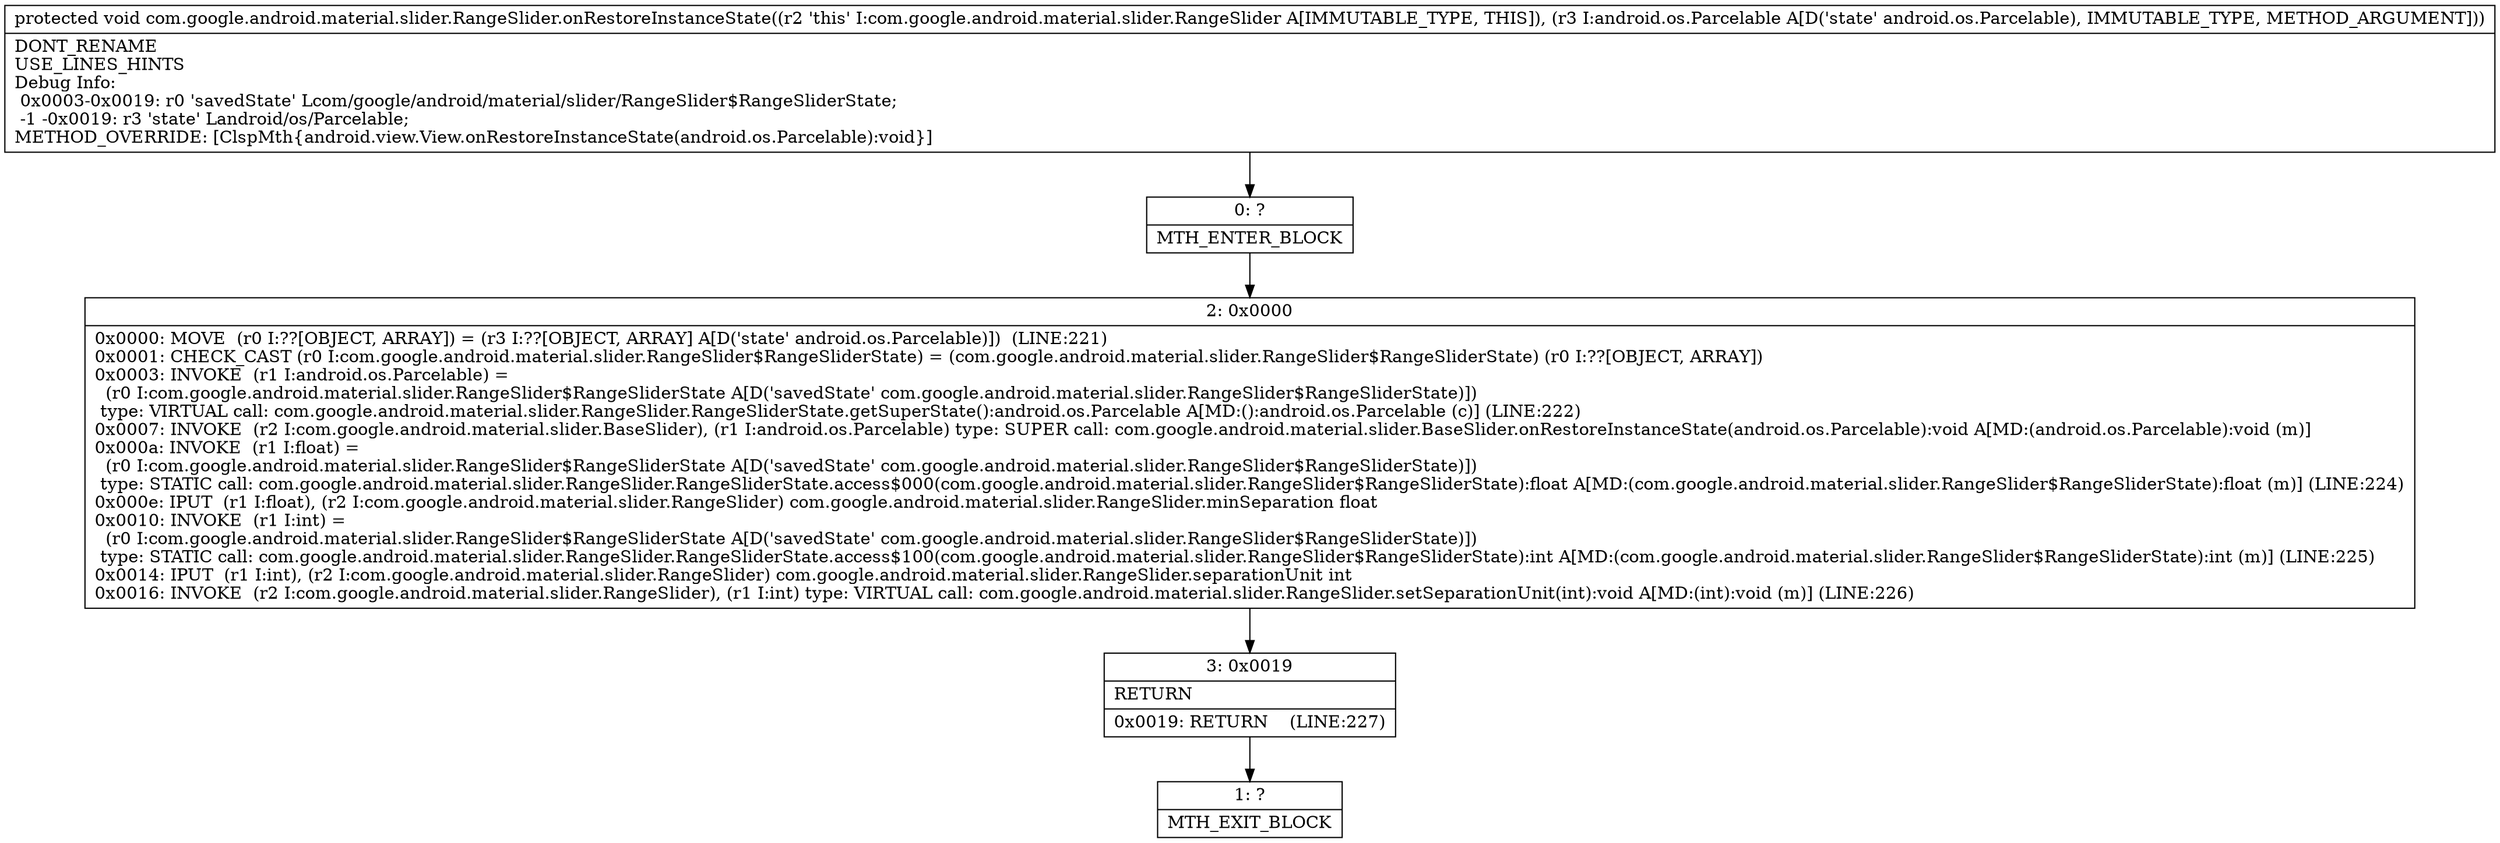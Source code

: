 digraph "CFG forcom.google.android.material.slider.RangeSlider.onRestoreInstanceState(Landroid\/os\/Parcelable;)V" {
Node_0 [shape=record,label="{0\:\ ?|MTH_ENTER_BLOCK\l}"];
Node_2 [shape=record,label="{2\:\ 0x0000|0x0000: MOVE  (r0 I:??[OBJECT, ARRAY]) = (r3 I:??[OBJECT, ARRAY] A[D('state' android.os.Parcelable)])  (LINE:221)\l0x0001: CHECK_CAST (r0 I:com.google.android.material.slider.RangeSlider$RangeSliderState) = (com.google.android.material.slider.RangeSlider$RangeSliderState) (r0 I:??[OBJECT, ARRAY]) \l0x0003: INVOKE  (r1 I:android.os.Parcelable) = \l  (r0 I:com.google.android.material.slider.RangeSlider$RangeSliderState A[D('savedState' com.google.android.material.slider.RangeSlider$RangeSliderState)])\l type: VIRTUAL call: com.google.android.material.slider.RangeSlider.RangeSliderState.getSuperState():android.os.Parcelable A[MD:():android.os.Parcelable (c)] (LINE:222)\l0x0007: INVOKE  (r2 I:com.google.android.material.slider.BaseSlider), (r1 I:android.os.Parcelable) type: SUPER call: com.google.android.material.slider.BaseSlider.onRestoreInstanceState(android.os.Parcelable):void A[MD:(android.os.Parcelable):void (m)]\l0x000a: INVOKE  (r1 I:float) = \l  (r0 I:com.google.android.material.slider.RangeSlider$RangeSliderState A[D('savedState' com.google.android.material.slider.RangeSlider$RangeSliderState)])\l type: STATIC call: com.google.android.material.slider.RangeSlider.RangeSliderState.access$000(com.google.android.material.slider.RangeSlider$RangeSliderState):float A[MD:(com.google.android.material.slider.RangeSlider$RangeSliderState):float (m)] (LINE:224)\l0x000e: IPUT  (r1 I:float), (r2 I:com.google.android.material.slider.RangeSlider) com.google.android.material.slider.RangeSlider.minSeparation float \l0x0010: INVOKE  (r1 I:int) = \l  (r0 I:com.google.android.material.slider.RangeSlider$RangeSliderState A[D('savedState' com.google.android.material.slider.RangeSlider$RangeSliderState)])\l type: STATIC call: com.google.android.material.slider.RangeSlider.RangeSliderState.access$100(com.google.android.material.slider.RangeSlider$RangeSliderState):int A[MD:(com.google.android.material.slider.RangeSlider$RangeSliderState):int (m)] (LINE:225)\l0x0014: IPUT  (r1 I:int), (r2 I:com.google.android.material.slider.RangeSlider) com.google.android.material.slider.RangeSlider.separationUnit int \l0x0016: INVOKE  (r2 I:com.google.android.material.slider.RangeSlider), (r1 I:int) type: VIRTUAL call: com.google.android.material.slider.RangeSlider.setSeparationUnit(int):void A[MD:(int):void (m)] (LINE:226)\l}"];
Node_3 [shape=record,label="{3\:\ 0x0019|RETURN\l|0x0019: RETURN    (LINE:227)\l}"];
Node_1 [shape=record,label="{1\:\ ?|MTH_EXIT_BLOCK\l}"];
MethodNode[shape=record,label="{protected void com.google.android.material.slider.RangeSlider.onRestoreInstanceState((r2 'this' I:com.google.android.material.slider.RangeSlider A[IMMUTABLE_TYPE, THIS]), (r3 I:android.os.Parcelable A[D('state' android.os.Parcelable), IMMUTABLE_TYPE, METHOD_ARGUMENT]))  | DONT_RENAME\lUSE_LINES_HINTS\lDebug Info:\l  0x0003\-0x0019: r0 'savedState' Lcom\/google\/android\/material\/slider\/RangeSlider$RangeSliderState;\l  \-1 \-0x0019: r3 'state' Landroid\/os\/Parcelable;\lMETHOD_OVERRIDE: [ClspMth\{android.view.View.onRestoreInstanceState(android.os.Parcelable):void\}]\l}"];
MethodNode -> Node_0;Node_0 -> Node_2;
Node_2 -> Node_3;
Node_3 -> Node_1;
}

